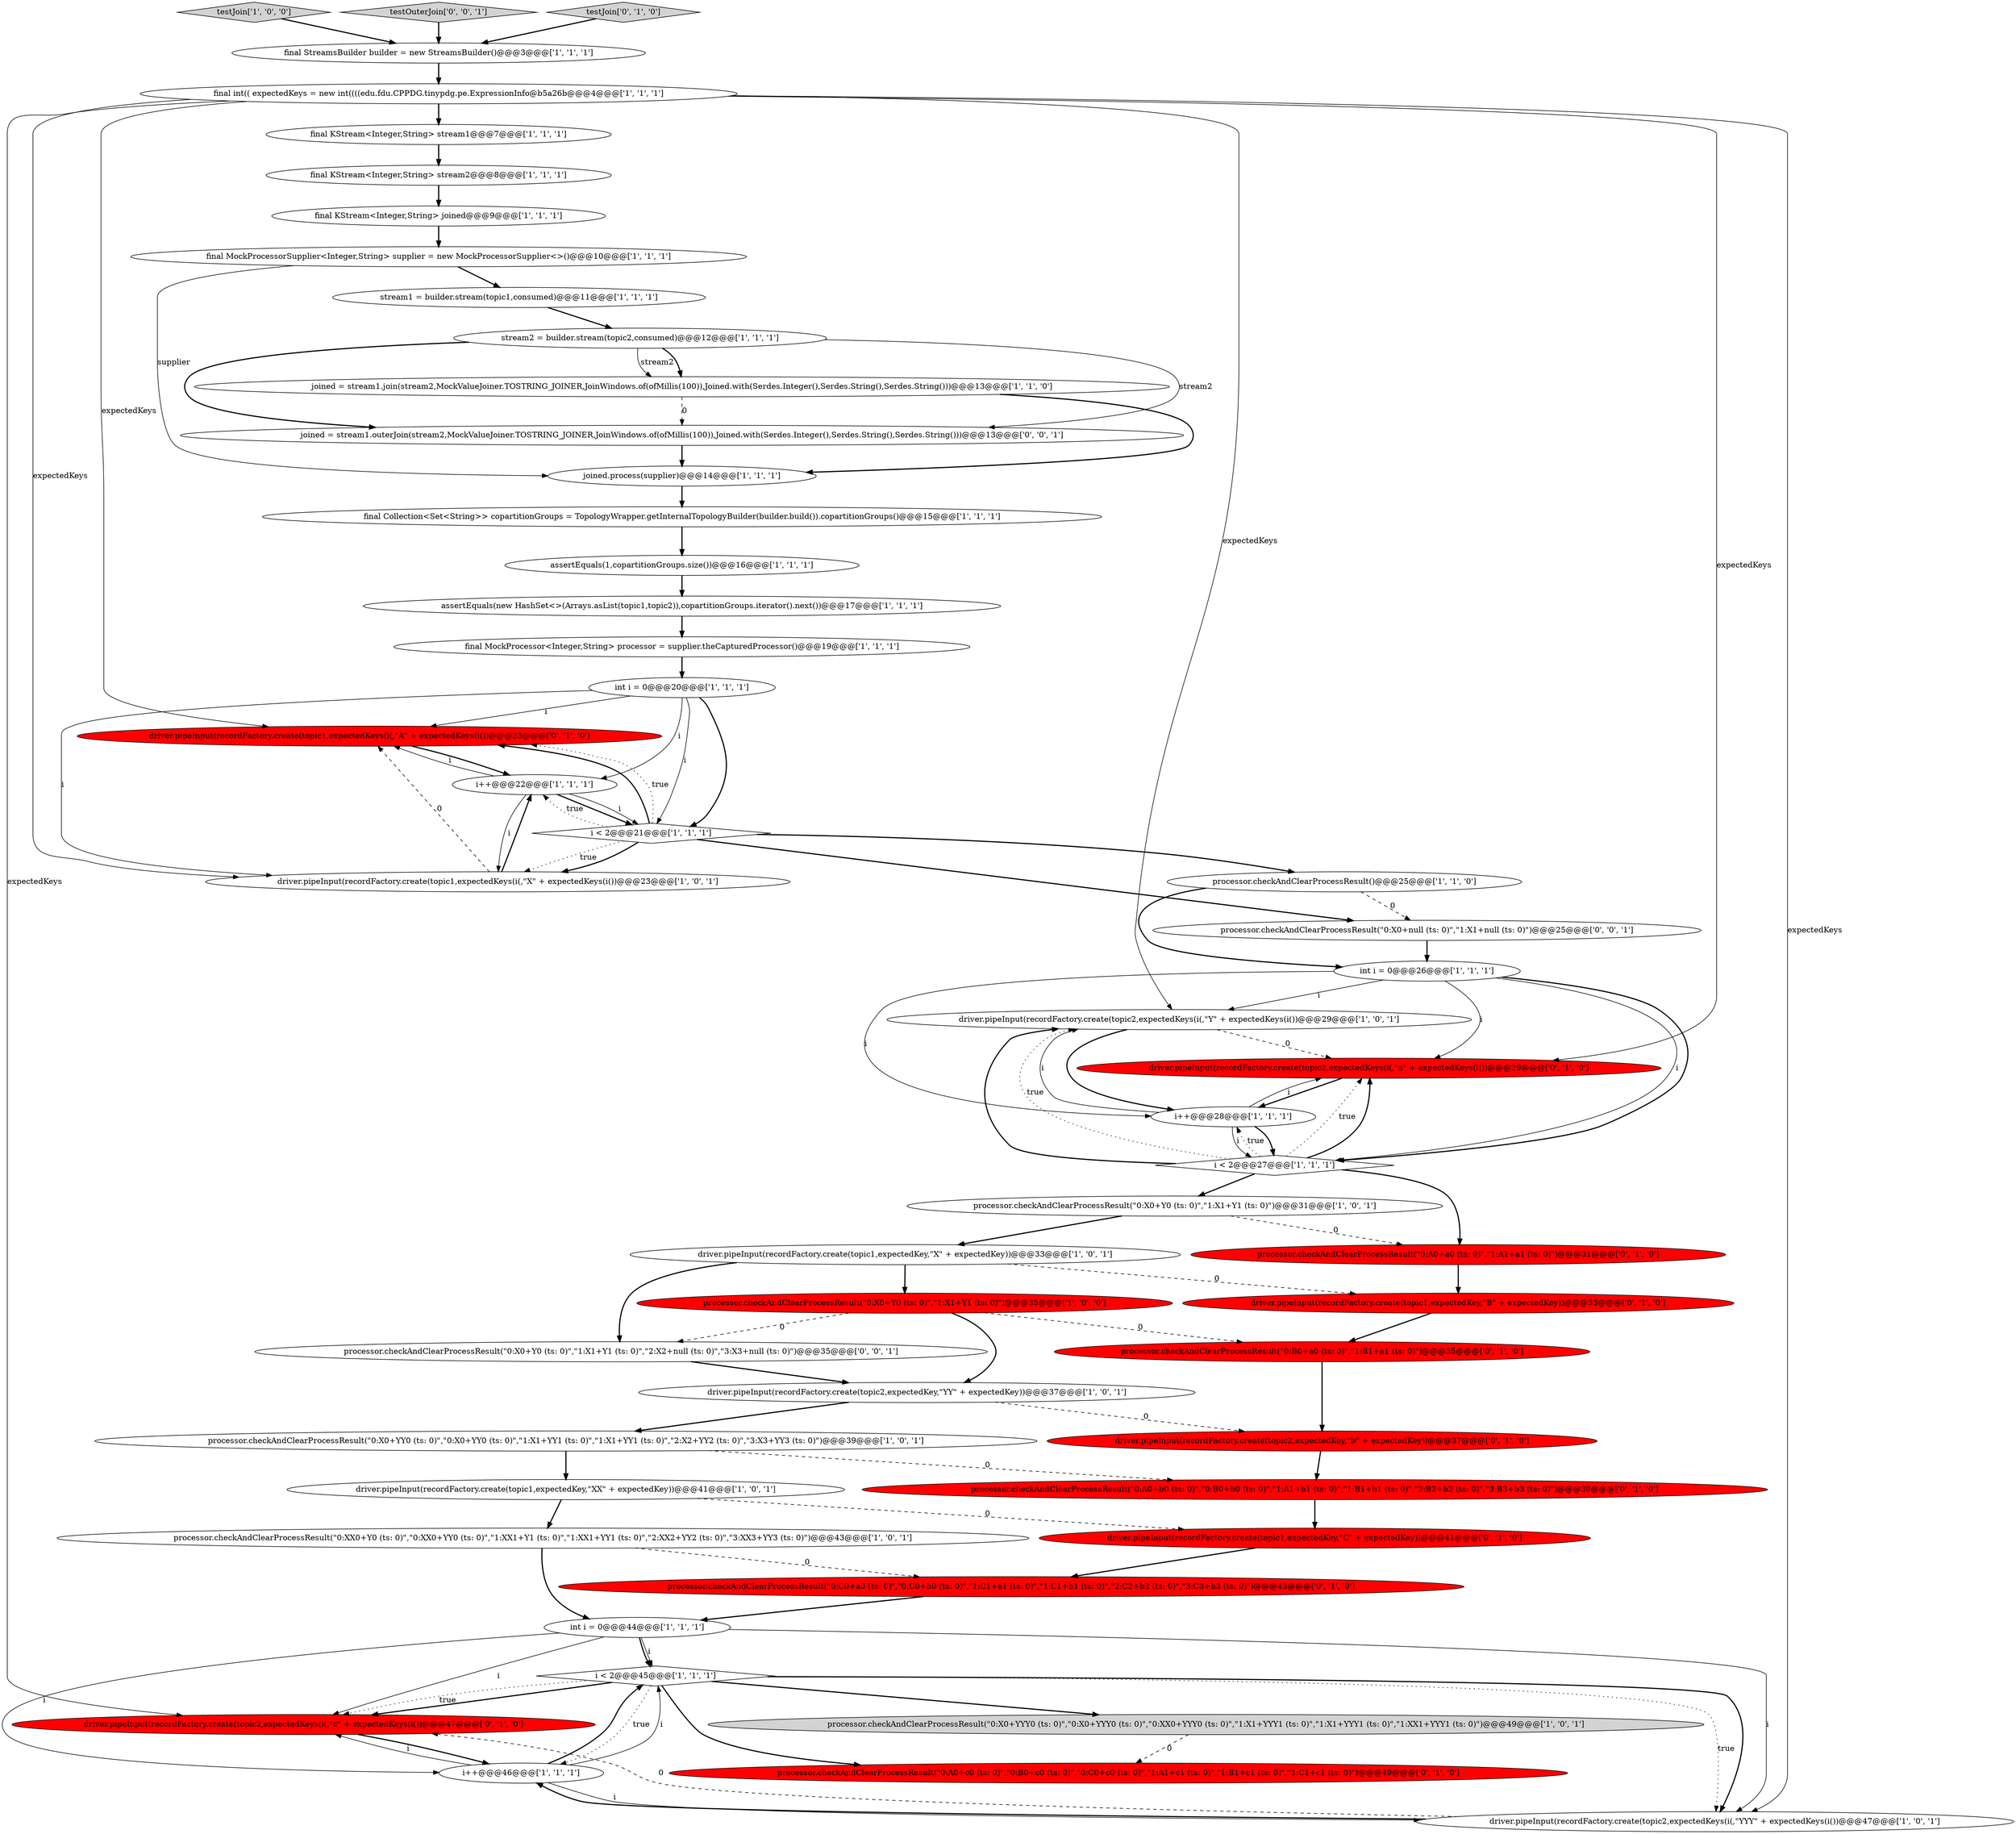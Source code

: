 digraph {
9 [style = filled, label = "stream2 = builder.stream(topic2,consumed)@@@12@@@['1', '1', '1']", fillcolor = white, shape = ellipse image = "AAA0AAABBB1BBB"];
11 [style = filled, label = "int i = 0@@@44@@@['1', '1', '1']", fillcolor = white, shape = ellipse image = "AAA0AAABBB1BBB"];
28 [style = filled, label = "driver.pipeInput(recordFactory.create(topic2,expectedKeys(i(,\"Y\" + expectedKeys(i())@@@29@@@['1', '0', '1']", fillcolor = white, shape = ellipse image = "AAA0AAABBB1BBB"];
26 [style = filled, label = "processor.checkAndClearProcessResult(\"0:X0+Y0 (ts: 0)\",\"1:X1+Y1 (ts: 0)\")@@@31@@@['1', '0', '1']", fillcolor = white, shape = ellipse image = "AAA0AAABBB1BBB"];
15 [style = filled, label = "processor.checkAndClearProcessResult(\"0:X0+Y0 (ts: 0)\",\"1:X1+Y1 (ts: 0)\")@@@35@@@['1', '0', '0']", fillcolor = red, shape = ellipse image = "AAA1AAABBB1BBB"];
18 [style = filled, label = "joined = stream1.join(stream2,MockValueJoiner.TOSTRING_JOINER,JoinWindows.of(ofMillis(100)),Joined.with(Serdes.Integer(),Serdes.String(),Serdes.String()))@@@13@@@['1', '1', '0']", fillcolor = white, shape = ellipse image = "AAA0AAABBB1BBB"];
25 [style = filled, label = "i < 2@@@45@@@['1', '1', '1']", fillcolor = white, shape = diamond image = "AAA0AAABBB1BBB"];
32 [style = filled, label = "final StreamsBuilder builder = new StreamsBuilder()@@@3@@@['1', '1', '1']", fillcolor = white, shape = ellipse image = "AAA0AAABBB1BBB"];
36 [style = filled, label = "driver.pipeInput(recordFactory.create(topic2,expectedKeys(i(,\"c\" + expectedKeys(i())@@@47@@@['0', '1', '0']", fillcolor = red, shape = ellipse image = "AAA1AAABBB2BBB"];
0 [style = filled, label = "final KStream<Integer,String> joined@@@9@@@['1', '1', '1']", fillcolor = white, shape = ellipse image = "AAA0AAABBB1BBB"];
37 [style = filled, label = "driver.pipeInput(recordFactory.create(topic1,expectedKey,\"C\" + expectedKey))@@@41@@@['0', '1', '0']", fillcolor = red, shape = ellipse image = "AAA1AAABBB2BBB"];
19 [style = filled, label = "final MockProcessor<Integer,String> processor = supplier.theCapturedProcessor()@@@19@@@['1', '1', '1']", fillcolor = white, shape = ellipse image = "AAA0AAABBB1BBB"];
4 [style = filled, label = "driver.pipeInput(recordFactory.create(topic2,expectedKey,\"YY\" + expectedKey))@@@37@@@['1', '0', '1']", fillcolor = white, shape = ellipse image = "AAA0AAABBB1BBB"];
29 [style = filled, label = "final int(( expectedKeys = new int((((edu.fdu.CPPDG.tinypdg.pe.ExpressionInfo@b5a26b@@@4@@@['1', '1', '1']", fillcolor = white, shape = ellipse image = "AAA0AAABBB1BBB"];
33 [style = filled, label = "int i = 0@@@26@@@['1', '1', '1']", fillcolor = white, shape = ellipse image = "AAA0AAABBB1BBB"];
12 [style = filled, label = "processor.checkAndClearProcessResult(\"0:X0+YY0 (ts: 0)\",\"0:X0+YY0 (ts: 0)\",\"1:X1+YY1 (ts: 0)\",\"1:X1+YY1 (ts: 0)\",\"2:X2+YY2 (ts: 0)\",\"3:X3+YY3 (ts: 0)\")@@@39@@@['1', '0', '1']", fillcolor = white, shape = ellipse image = "AAA0AAABBB1BBB"];
31 [style = filled, label = "i++@@@46@@@['1', '1', '1']", fillcolor = white, shape = ellipse image = "AAA0AAABBB1BBB"];
16 [style = filled, label = "stream1 = builder.stream(topic1,consumed)@@@11@@@['1', '1', '1']", fillcolor = white, shape = ellipse image = "AAA0AAABBB1BBB"];
47 [style = filled, label = "processor.checkAndClearProcessResult(\"0:B0+a0 (ts: 0)\",\"1:B1+a1 (ts: 0)\")@@@35@@@['0', '1', '0']", fillcolor = red, shape = ellipse image = "AAA1AAABBB2BBB"];
24 [style = filled, label = "assertEquals(new HashSet<>(Arrays.asList(topic1,topic2)),copartitionGroups.iterator().next())@@@17@@@['1', '1', '1']", fillcolor = white, shape = ellipse image = "AAA0AAABBB1BBB"];
5 [style = filled, label = "processor.checkAndClearProcessResult(\"0:XX0+Y0 (ts: 0)\",\"0:XX0+YY0 (ts: 0)\",\"1:XX1+Y1 (ts: 0)\",\"1:XX1+YY1 (ts: 0)\",\"2:XX2+YY2 (ts: 0)\",\"3:XX3+YY3 (ts: 0)\")@@@43@@@['1', '0', '1']", fillcolor = white, shape = ellipse image = "AAA0AAABBB1BBB"];
46 [style = filled, label = "driver.pipeInput(recordFactory.create(topic1,expectedKeys(i(,\"A\" + expectedKeys(i())@@@23@@@['0', '1', '0']", fillcolor = red, shape = ellipse image = "AAA1AAABBB2BBB"];
49 [style = filled, label = "processor.checkAndClearProcessResult(\"0:X0+null (ts: 0)\",\"1:X1+null (ts: 0)\")@@@25@@@['0', '0', '1']", fillcolor = white, shape = ellipse image = "AAA0AAABBB3BBB"];
13 [style = filled, label = "testJoin['1', '0', '0']", fillcolor = lightgray, shape = diamond image = "AAA0AAABBB1BBB"];
23 [style = filled, label = "final KStream<Integer,String> stream2@@@8@@@['1', '1', '1']", fillcolor = white, shape = ellipse image = "AAA0AAABBB1BBB"];
44 [style = filled, label = "driver.pipeInput(recordFactory.create(topic2,expectedKeys(i(,\"a\" + expectedKeys(i())@@@29@@@['0', '1', '0']", fillcolor = red, shape = ellipse image = "AAA1AAABBB2BBB"];
35 [style = filled, label = "driver.pipeInput(recordFactory.create(topic1,expectedKeys(i(,\"X\" + expectedKeys(i())@@@23@@@['1', '0', '1']", fillcolor = white, shape = ellipse image = "AAA0AAABBB1BBB"];
45 [style = filled, label = "processor.checkAndClearProcessResult(\"0:A0+a0 (ts: 0)\",\"1:A1+a1 (ts: 0)\")@@@31@@@['0', '1', '0']", fillcolor = red, shape = ellipse image = "AAA1AAABBB2BBB"];
38 [style = filled, label = "driver.pipeInput(recordFactory.create(topic2,expectedKey,\"b\" + expectedKey))@@@37@@@['0', '1', '0']", fillcolor = red, shape = ellipse image = "AAA1AAABBB2BBB"];
22 [style = filled, label = "driver.pipeInput(recordFactory.create(topic1,expectedKey,\"XX\" + expectedKey))@@@41@@@['1', '0', '1']", fillcolor = white, shape = ellipse image = "AAA0AAABBB1BBB"];
6 [style = filled, label = "driver.pipeInput(recordFactory.create(topic2,expectedKeys(i(,\"YYY\" + expectedKeys(i())@@@47@@@['1', '0', '1']", fillcolor = white, shape = ellipse image = "AAA0AAABBB1BBB"];
39 [style = filled, label = "processor.checkAndClearProcessResult(\"0:A0+c0 (ts: 0)\",\"0:B0+c0 (ts: 0)\",\"0:C0+c0 (ts: 0)\",\"1:A1+c1 (ts: 0)\",\"1:B1+c1 (ts: 0)\",\"1:C1+c1 (ts: 0)\")@@@49@@@['0', '1', '0']", fillcolor = red, shape = ellipse image = "AAA1AAABBB2BBB"];
43 [style = filled, label = "driver.pipeInput(recordFactory.create(topic1,expectedKey,\"B\" + expectedKey))@@@33@@@['0', '1', '0']", fillcolor = red, shape = ellipse image = "AAA1AAABBB2BBB"];
7 [style = filled, label = "i++@@@28@@@['1', '1', '1']", fillcolor = white, shape = ellipse image = "AAA0AAABBB1BBB"];
27 [style = filled, label = "processor.checkAndClearProcessResult(\"0:X0+YYY0 (ts: 0)\",\"0:X0+YYY0 (ts: 0)\",\"0:XX0+YYY0 (ts: 0)\",\"1:X1+YYY1 (ts: 0)\",\"1:X1+YYY1 (ts: 0)\",\"1:XX1+YYY1 (ts: 0)\")@@@49@@@['1', '0', '1']", fillcolor = lightgray, shape = ellipse image = "AAA0AAABBB1BBB"];
40 [style = filled, label = "processor.checkAndClearProcessResult(\"0:C0+a0 (ts: 0)\",\"0:C0+b0 (ts: 0)\",\"1:C1+a1 (ts: 0)\",\"1:C1+b1 (ts: 0)\",\"2:C2+b2 (ts: 0)\",\"3:C3+b3 (ts: 0)\")@@@43@@@['0', '1', '0']", fillcolor = red, shape = ellipse image = "AAA1AAABBB2BBB"];
48 [style = filled, label = "joined = stream1.outerJoin(stream2,MockValueJoiner.TOSTRING_JOINER,JoinWindows.of(ofMillis(100)),Joined.with(Serdes.Integer(),Serdes.String(),Serdes.String()))@@@13@@@['0', '0', '1']", fillcolor = white, shape = ellipse image = "AAA0AAABBB3BBB"];
30 [style = filled, label = "final MockProcessorSupplier<Integer,String> supplier = new MockProcessorSupplier<>()@@@10@@@['1', '1', '1']", fillcolor = white, shape = ellipse image = "AAA0AAABBB1BBB"];
1 [style = filled, label = "processor.checkAndClearProcessResult()@@@25@@@['1', '1', '0']", fillcolor = white, shape = ellipse image = "AAA0AAABBB1BBB"];
2 [style = filled, label = "joined.process(supplier)@@@14@@@['1', '1', '1']", fillcolor = white, shape = ellipse image = "AAA0AAABBB1BBB"];
3 [style = filled, label = "driver.pipeInput(recordFactory.create(topic1,expectedKey,\"X\" + expectedKey))@@@33@@@['1', '0', '1']", fillcolor = white, shape = ellipse image = "AAA0AAABBB1BBB"];
10 [style = filled, label = "i++@@@22@@@['1', '1', '1']", fillcolor = white, shape = ellipse image = "AAA0AAABBB1BBB"];
17 [style = filled, label = "int i = 0@@@20@@@['1', '1', '1']", fillcolor = white, shape = ellipse image = "AAA0AAABBB1BBB"];
34 [style = filled, label = "final Collection<Set<String>> copartitionGroups = TopologyWrapper.getInternalTopologyBuilder(builder.build()).copartitionGroups()@@@15@@@['1', '1', '1']", fillcolor = white, shape = ellipse image = "AAA0AAABBB1BBB"];
14 [style = filled, label = "i < 2@@@21@@@['1', '1', '1']", fillcolor = white, shape = diamond image = "AAA0AAABBB1BBB"];
41 [style = filled, label = "processor.checkAndClearProcessResult(\"0:A0+b0 (ts: 0)\",\"0:B0+b0 (ts: 0)\",\"1:A1+b1 (ts: 0)\",\"1:B1+b1 (ts: 0)\",\"2:B2+b2 (ts: 0)\",\"3:B3+b3 (ts: 0)\")@@@39@@@['0', '1', '0']", fillcolor = red, shape = ellipse image = "AAA1AAABBB2BBB"];
50 [style = filled, label = "testOuterJoin['0', '0', '1']", fillcolor = lightgray, shape = diamond image = "AAA0AAABBB3BBB"];
51 [style = filled, label = "processor.checkAndClearProcessResult(\"0:X0+Y0 (ts: 0)\",\"1:X1+Y1 (ts: 0)\",\"2:X2+null (ts: 0)\",\"3:X3+null (ts: 0)\")@@@35@@@['0', '0', '1']", fillcolor = white, shape = ellipse image = "AAA0AAABBB3BBB"];
42 [style = filled, label = "testJoin['0', '1', '0']", fillcolor = lightgray, shape = diamond image = "AAA0AAABBB2BBB"];
8 [style = filled, label = "assertEquals(1,copartitionGroups.size())@@@16@@@['1', '1', '1']", fillcolor = white, shape = ellipse image = "AAA0AAABBB1BBB"];
20 [style = filled, label = "i < 2@@@27@@@['1', '1', '1']", fillcolor = white, shape = diamond image = "AAA0AAABBB1BBB"];
21 [style = filled, label = "final KStream<Integer,String> stream1@@@7@@@['1', '1', '1']", fillcolor = white, shape = ellipse image = "AAA0AAABBB1BBB"];
50->32 [style = bold, label=""];
0->30 [style = bold, label=""];
14->35 [style = bold, label=""];
20->26 [style = bold, label=""];
15->51 [style = dashed, label="0"];
44->7 [style = bold, label=""];
11->25 [style = solid, label="i"];
5->40 [style = dashed, label="0"];
38->41 [style = bold, label=""];
17->35 [style = solid, label="i"];
25->6 [style = bold, label=""];
35->46 [style = dashed, label="0"];
1->33 [style = bold, label=""];
40->11 [style = bold, label=""];
11->6 [style = solid, label="i"];
1->49 [style = dashed, label="0"];
45->43 [style = bold, label=""];
17->14 [style = bold, label=""];
6->36 [style = dashed, label="0"];
14->46 [style = bold, label=""];
35->10 [style = bold, label=""];
7->28 [style = solid, label="i"];
20->45 [style = bold, label=""];
12->22 [style = bold, label=""];
16->9 [style = bold, label=""];
11->25 [style = bold, label=""];
31->36 [style = solid, label="i"];
13->32 [style = bold, label=""];
24->19 [style = bold, label=""];
33->44 [style = solid, label="i"];
48->2 [style = bold, label=""];
26->45 [style = dashed, label="0"];
10->14 [style = bold, label=""];
25->36 [style = bold, label=""];
36->31 [style = bold, label=""];
2->34 [style = bold, label=""];
41->37 [style = bold, label=""];
9->48 [style = bold, label=""];
34->8 [style = bold, label=""];
3->51 [style = bold, label=""];
22->5 [style = bold, label=""];
9->18 [style = solid, label="stream2"];
25->27 [style = bold, label=""];
33->7 [style = solid, label="i"];
43->47 [style = bold, label=""];
22->37 [style = dashed, label="0"];
29->36 [style = solid, label="expectedKeys"];
25->6 [style = dotted, label="true"];
42->32 [style = bold, label=""];
5->11 [style = bold, label=""];
33->20 [style = solid, label="i"];
10->14 [style = solid, label="i"];
21->23 [style = bold, label=""];
8->24 [style = bold, label=""];
31->25 [style = bold, label=""];
25->39 [style = bold, label=""];
51->4 [style = bold, label=""];
4->38 [style = dashed, label="0"];
10->35 [style = solid, label="i"];
25->31 [style = dotted, label="true"];
26->3 [style = bold, label=""];
46->10 [style = bold, label=""];
29->35 [style = solid, label="expectedKeys"];
19->17 [style = bold, label=""];
7->20 [style = bold, label=""];
17->14 [style = solid, label="i"];
9->48 [style = solid, label="stream2"];
20->7 [style = dotted, label="true"];
18->48 [style = dashed, label="0"];
23->0 [style = bold, label=""];
29->21 [style = bold, label=""];
12->41 [style = dashed, label="0"];
20->44 [style = dotted, label="true"];
9->18 [style = bold, label=""];
27->39 [style = dashed, label="0"];
33->28 [style = solid, label="i"];
25->36 [style = dotted, label="true"];
4->12 [style = bold, label=""];
29->6 [style = solid, label="expectedKeys"];
17->10 [style = solid, label="i"];
29->28 [style = solid, label="expectedKeys"];
33->20 [style = bold, label=""];
14->49 [style = bold, label=""];
7->20 [style = solid, label="i"];
15->47 [style = dashed, label="0"];
17->46 [style = solid, label="i"];
20->28 [style = bold, label=""];
29->46 [style = solid, label="expectedKeys"];
28->7 [style = bold, label=""];
11->31 [style = solid, label="i"];
3->15 [style = bold, label=""];
31->25 [style = solid, label="i"];
18->2 [style = bold, label=""];
47->38 [style = bold, label=""];
14->10 [style = dotted, label="true"];
20->44 [style = bold, label=""];
14->1 [style = bold, label=""];
32->29 [style = bold, label=""];
11->36 [style = solid, label="i"];
7->44 [style = solid, label="i"];
6->31 [style = bold, label=""];
14->46 [style = dotted, label="true"];
29->44 [style = solid, label="expectedKeys"];
20->28 [style = dotted, label="true"];
10->46 [style = solid, label="i"];
28->44 [style = dashed, label="0"];
3->43 [style = dashed, label="0"];
49->33 [style = bold, label=""];
15->4 [style = bold, label=""];
30->2 [style = solid, label="supplier"];
31->6 [style = solid, label="i"];
14->35 [style = dotted, label="true"];
30->16 [style = bold, label=""];
37->40 [style = bold, label=""];
}
